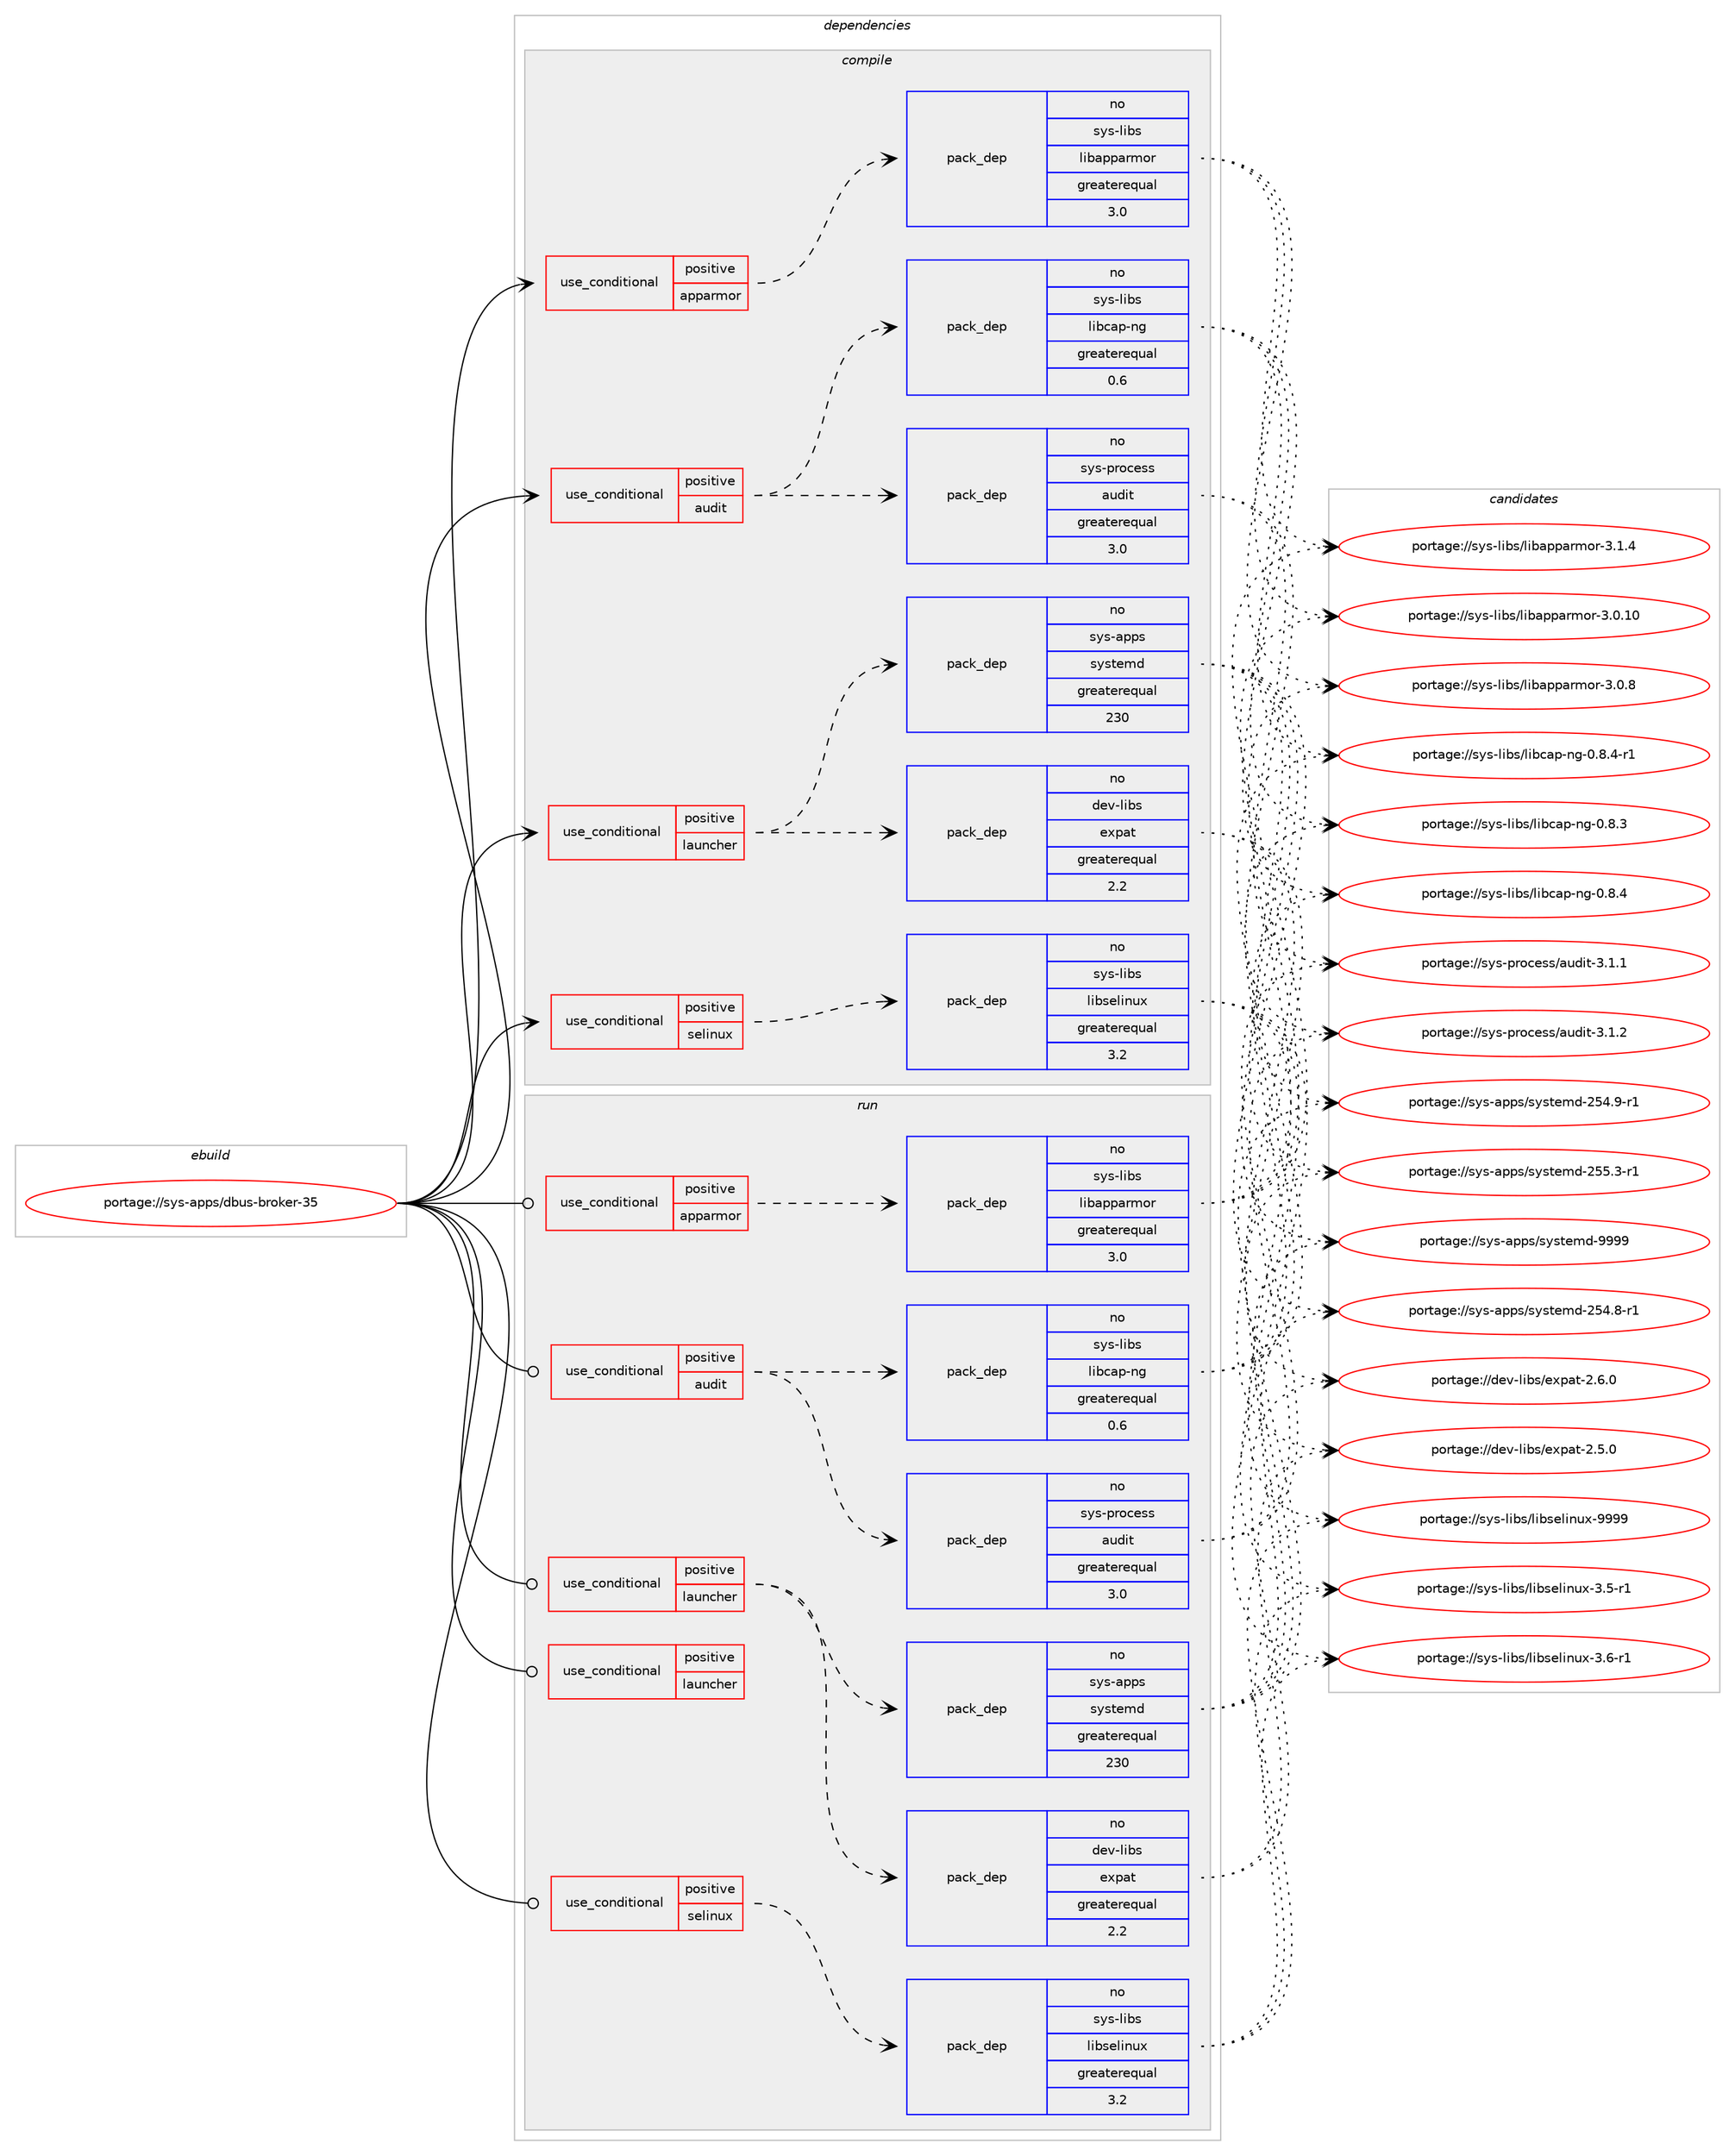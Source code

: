 digraph prolog {

# *************
# Graph options
# *************

newrank=true;
concentrate=true;
compound=true;
graph [rankdir=LR,fontname=Helvetica,fontsize=10,ranksep=1.5];#, ranksep=2.5, nodesep=0.2];
edge  [arrowhead=vee];
node  [fontname=Helvetica,fontsize=10];

# **********
# The ebuild
# **********

subgraph cluster_leftcol {
color=gray;
rank=same;
label=<<i>ebuild</i>>;
id [label="portage://sys-apps/dbus-broker-35", color=red, width=4, href="../sys-apps/dbus-broker-35.svg"];
}

# ****************
# The dependencies
# ****************

subgraph cluster_midcol {
color=gray;
label=<<i>dependencies</i>>;
subgraph cluster_compile {
fillcolor="#eeeeee";
style=filled;
label=<<i>compile</i>>;
subgraph cond11775 {
dependency17096 [label=<<TABLE BORDER="0" CELLBORDER="1" CELLSPACING="0" CELLPADDING="4"><TR><TD ROWSPAN="3" CELLPADDING="10">use_conditional</TD></TR><TR><TD>positive</TD></TR><TR><TD>apparmor</TD></TR></TABLE>>, shape=none, color=red];
subgraph pack5145 {
dependency17097 [label=<<TABLE BORDER="0" CELLBORDER="1" CELLSPACING="0" CELLPADDING="4" WIDTH="220"><TR><TD ROWSPAN="6" CELLPADDING="30">pack_dep</TD></TR><TR><TD WIDTH="110">no</TD></TR><TR><TD>sys-libs</TD></TR><TR><TD>libapparmor</TD></TR><TR><TD>greaterequal</TD></TR><TR><TD>3.0</TD></TR></TABLE>>, shape=none, color=blue];
}
dependency17096:e -> dependency17097:w [weight=20,style="dashed",arrowhead="vee"];
}
id:e -> dependency17096:w [weight=20,style="solid",arrowhead="vee"];
subgraph cond11776 {
dependency17098 [label=<<TABLE BORDER="0" CELLBORDER="1" CELLSPACING="0" CELLPADDING="4"><TR><TD ROWSPAN="3" CELLPADDING="10">use_conditional</TD></TR><TR><TD>positive</TD></TR><TR><TD>audit</TD></TR></TABLE>>, shape=none, color=red];
subgraph pack5146 {
dependency17099 [label=<<TABLE BORDER="0" CELLBORDER="1" CELLSPACING="0" CELLPADDING="4" WIDTH="220"><TR><TD ROWSPAN="6" CELLPADDING="30">pack_dep</TD></TR><TR><TD WIDTH="110">no</TD></TR><TR><TD>sys-process</TD></TR><TR><TD>audit</TD></TR><TR><TD>greaterequal</TD></TR><TR><TD>3.0</TD></TR></TABLE>>, shape=none, color=blue];
}
dependency17098:e -> dependency17099:w [weight=20,style="dashed",arrowhead="vee"];
subgraph pack5147 {
dependency17100 [label=<<TABLE BORDER="0" CELLBORDER="1" CELLSPACING="0" CELLPADDING="4" WIDTH="220"><TR><TD ROWSPAN="6" CELLPADDING="30">pack_dep</TD></TR><TR><TD WIDTH="110">no</TD></TR><TR><TD>sys-libs</TD></TR><TR><TD>libcap-ng</TD></TR><TR><TD>greaterequal</TD></TR><TR><TD>0.6</TD></TR></TABLE>>, shape=none, color=blue];
}
dependency17098:e -> dependency17100:w [weight=20,style="dashed",arrowhead="vee"];
}
id:e -> dependency17098:w [weight=20,style="solid",arrowhead="vee"];
subgraph cond11777 {
dependency17101 [label=<<TABLE BORDER="0" CELLBORDER="1" CELLSPACING="0" CELLPADDING="4"><TR><TD ROWSPAN="3" CELLPADDING="10">use_conditional</TD></TR><TR><TD>positive</TD></TR><TR><TD>launcher</TD></TR></TABLE>>, shape=none, color=red];
subgraph pack5148 {
dependency17102 [label=<<TABLE BORDER="0" CELLBORDER="1" CELLSPACING="0" CELLPADDING="4" WIDTH="220"><TR><TD ROWSPAN="6" CELLPADDING="30">pack_dep</TD></TR><TR><TD WIDTH="110">no</TD></TR><TR><TD>dev-libs</TD></TR><TR><TD>expat</TD></TR><TR><TD>greaterequal</TD></TR><TR><TD>2.2</TD></TR></TABLE>>, shape=none, color=blue];
}
dependency17101:e -> dependency17102:w [weight=20,style="dashed",arrowhead="vee"];
subgraph pack5149 {
dependency17103 [label=<<TABLE BORDER="0" CELLBORDER="1" CELLSPACING="0" CELLPADDING="4" WIDTH="220"><TR><TD ROWSPAN="6" CELLPADDING="30">pack_dep</TD></TR><TR><TD WIDTH="110">no</TD></TR><TR><TD>sys-apps</TD></TR><TR><TD>systemd</TD></TR><TR><TD>greaterequal</TD></TR><TR><TD>230</TD></TR></TABLE>>, shape=none, color=blue];
}
dependency17101:e -> dependency17103:w [weight=20,style="dashed",arrowhead="vee"];
}
id:e -> dependency17101:w [weight=20,style="solid",arrowhead="vee"];
subgraph cond11778 {
dependency17104 [label=<<TABLE BORDER="0" CELLBORDER="1" CELLSPACING="0" CELLPADDING="4"><TR><TD ROWSPAN="3" CELLPADDING="10">use_conditional</TD></TR><TR><TD>positive</TD></TR><TR><TD>selinux</TD></TR></TABLE>>, shape=none, color=red];
subgraph pack5150 {
dependency17105 [label=<<TABLE BORDER="0" CELLBORDER="1" CELLSPACING="0" CELLPADDING="4" WIDTH="220"><TR><TD ROWSPAN="6" CELLPADDING="30">pack_dep</TD></TR><TR><TD WIDTH="110">no</TD></TR><TR><TD>sys-libs</TD></TR><TR><TD>libselinux</TD></TR><TR><TD>greaterequal</TD></TR><TR><TD>3.2</TD></TR></TABLE>>, shape=none, color=blue];
}
dependency17104:e -> dependency17105:w [weight=20,style="dashed",arrowhead="vee"];
}
id:e -> dependency17104:w [weight=20,style="solid",arrowhead="vee"];
}
subgraph cluster_compileandrun {
fillcolor="#eeeeee";
style=filled;
label=<<i>compile and run</i>>;
}
subgraph cluster_run {
fillcolor="#eeeeee";
style=filled;
label=<<i>run</i>>;
subgraph cond11779 {
dependency17106 [label=<<TABLE BORDER="0" CELLBORDER="1" CELLSPACING="0" CELLPADDING="4"><TR><TD ROWSPAN="3" CELLPADDING="10">use_conditional</TD></TR><TR><TD>positive</TD></TR><TR><TD>apparmor</TD></TR></TABLE>>, shape=none, color=red];
subgraph pack5151 {
dependency17107 [label=<<TABLE BORDER="0" CELLBORDER="1" CELLSPACING="0" CELLPADDING="4" WIDTH="220"><TR><TD ROWSPAN="6" CELLPADDING="30">pack_dep</TD></TR><TR><TD WIDTH="110">no</TD></TR><TR><TD>sys-libs</TD></TR><TR><TD>libapparmor</TD></TR><TR><TD>greaterequal</TD></TR><TR><TD>3.0</TD></TR></TABLE>>, shape=none, color=blue];
}
dependency17106:e -> dependency17107:w [weight=20,style="dashed",arrowhead="vee"];
}
id:e -> dependency17106:w [weight=20,style="solid",arrowhead="odot"];
subgraph cond11780 {
dependency17108 [label=<<TABLE BORDER="0" CELLBORDER="1" CELLSPACING="0" CELLPADDING="4"><TR><TD ROWSPAN="3" CELLPADDING="10">use_conditional</TD></TR><TR><TD>positive</TD></TR><TR><TD>audit</TD></TR></TABLE>>, shape=none, color=red];
subgraph pack5152 {
dependency17109 [label=<<TABLE BORDER="0" CELLBORDER="1" CELLSPACING="0" CELLPADDING="4" WIDTH="220"><TR><TD ROWSPAN="6" CELLPADDING="30">pack_dep</TD></TR><TR><TD WIDTH="110">no</TD></TR><TR><TD>sys-process</TD></TR><TR><TD>audit</TD></TR><TR><TD>greaterequal</TD></TR><TR><TD>3.0</TD></TR></TABLE>>, shape=none, color=blue];
}
dependency17108:e -> dependency17109:w [weight=20,style="dashed",arrowhead="vee"];
subgraph pack5153 {
dependency17110 [label=<<TABLE BORDER="0" CELLBORDER="1" CELLSPACING="0" CELLPADDING="4" WIDTH="220"><TR><TD ROWSPAN="6" CELLPADDING="30">pack_dep</TD></TR><TR><TD WIDTH="110">no</TD></TR><TR><TD>sys-libs</TD></TR><TR><TD>libcap-ng</TD></TR><TR><TD>greaterequal</TD></TR><TR><TD>0.6</TD></TR></TABLE>>, shape=none, color=blue];
}
dependency17108:e -> dependency17110:w [weight=20,style="dashed",arrowhead="vee"];
}
id:e -> dependency17108:w [weight=20,style="solid",arrowhead="odot"];
subgraph cond11781 {
dependency17111 [label=<<TABLE BORDER="0" CELLBORDER="1" CELLSPACING="0" CELLPADDING="4"><TR><TD ROWSPAN="3" CELLPADDING="10">use_conditional</TD></TR><TR><TD>positive</TD></TR><TR><TD>launcher</TD></TR></TABLE>>, shape=none, color=red];
subgraph pack5154 {
dependency17112 [label=<<TABLE BORDER="0" CELLBORDER="1" CELLSPACING="0" CELLPADDING="4" WIDTH="220"><TR><TD ROWSPAN="6" CELLPADDING="30">pack_dep</TD></TR><TR><TD WIDTH="110">no</TD></TR><TR><TD>dev-libs</TD></TR><TR><TD>expat</TD></TR><TR><TD>greaterequal</TD></TR><TR><TD>2.2</TD></TR></TABLE>>, shape=none, color=blue];
}
dependency17111:e -> dependency17112:w [weight=20,style="dashed",arrowhead="vee"];
subgraph pack5155 {
dependency17113 [label=<<TABLE BORDER="0" CELLBORDER="1" CELLSPACING="0" CELLPADDING="4" WIDTH="220"><TR><TD ROWSPAN="6" CELLPADDING="30">pack_dep</TD></TR><TR><TD WIDTH="110">no</TD></TR><TR><TD>sys-apps</TD></TR><TR><TD>systemd</TD></TR><TR><TD>greaterequal</TD></TR><TR><TD>230</TD></TR></TABLE>>, shape=none, color=blue];
}
dependency17111:e -> dependency17113:w [weight=20,style="dashed",arrowhead="vee"];
}
id:e -> dependency17111:w [weight=20,style="solid",arrowhead="odot"];
subgraph cond11782 {
dependency17114 [label=<<TABLE BORDER="0" CELLBORDER="1" CELLSPACING="0" CELLPADDING="4"><TR><TD ROWSPAN="3" CELLPADDING="10">use_conditional</TD></TR><TR><TD>positive</TD></TR><TR><TD>launcher</TD></TR></TABLE>>, shape=none, color=red];
# *** BEGIN UNKNOWN DEPENDENCY TYPE (TODO) ***
# dependency17114 -> package_dependency(portage://sys-apps/dbus-broker-35,run,no,sys-apps,dbus,none,[,,],[],[])
# *** END UNKNOWN DEPENDENCY TYPE (TODO) ***

}
id:e -> dependency17114:w [weight=20,style="solid",arrowhead="odot"];
subgraph cond11783 {
dependency17115 [label=<<TABLE BORDER="0" CELLBORDER="1" CELLSPACING="0" CELLPADDING="4"><TR><TD ROWSPAN="3" CELLPADDING="10">use_conditional</TD></TR><TR><TD>positive</TD></TR><TR><TD>selinux</TD></TR></TABLE>>, shape=none, color=red];
subgraph pack5156 {
dependency17116 [label=<<TABLE BORDER="0" CELLBORDER="1" CELLSPACING="0" CELLPADDING="4" WIDTH="220"><TR><TD ROWSPAN="6" CELLPADDING="30">pack_dep</TD></TR><TR><TD WIDTH="110">no</TD></TR><TR><TD>sys-libs</TD></TR><TR><TD>libselinux</TD></TR><TR><TD>greaterequal</TD></TR><TR><TD>3.2</TD></TR></TABLE>>, shape=none, color=blue];
}
dependency17115:e -> dependency17116:w [weight=20,style="dashed",arrowhead="vee"];
}
id:e -> dependency17115:w [weight=20,style="solid",arrowhead="odot"];
}
}

# **************
# The candidates
# **************

subgraph cluster_choices {
rank=same;
color=gray;
label=<<i>candidates</i>>;

subgraph choice5145 {
color=black;
nodesep=1;
choice11512111545108105981154710810598971121129711410911111445514648464948 [label="portage://sys-libs/libapparmor-3.0.10", color=red, width=4,href="../sys-libs/libapparmor-3.0.10.svg"];
choice115121115451081059811547108105989711211297114109111114455146484656 [label="portage://sys-libs/libapparmor-3.0.8", color=red, width=4,href="../sys-libs/libapparmor-3.0.8.svg"];
choice115121115451081059811547108105989711211297114109111114455146494652 [label="portage://sys-libs/libapparmor-3.1.4", color=red, width=4,href="../sys-libs/libapparmor-3.1.4.svg"];
dependency17097:e -> choice11512111545108105981154710810598971121129711410911111445514648464948:w [style=dotted,weight="100"];
dependency17097:e -> choice115121115451081059811547108105989711211297114109111114455146484656:w [style=dotted,weight="100"];
dependency17097:e -> choice115121115451081059811547108105989711211297114109111114455146494652:w [style=dotted,weight="100"];
}
subgraph choice5146 {
color=black;
nodesep=1;
choice11512111545112114111991011151154797117100105116455146494649 [label="portage://sys-process/audit-3.1.1", color=red, width=4,href="../sys-process/audit-3.1.1.svg"];
choice11512111545112114111991011151154797117100105116455146494650 [label="portage://sys-process/audit-3.1.2", color=red, width=4,href="../sys-process/audit-3.1.2.svg"];
dependency17099:e -> choice11512111545112114111991011151154797117100105116455146494649:w [style=dotted,weight="100"];
dependency17099:e -> choice11512111545112114111991011151154797117100105116455146494650:w [style=dotted,weight="100"];
}
subgraph choice5147 {
color=black;
nodesep=1;
choice11512111545108105981154710810598999711245110103454846564651 [label="portage://sys-libs/libcap-ng-0.8.3", color=red, width=4,href="../sys-libs/libcap-ng-0.8.3.svg"];
choice11512111545108105981154710810598999711245110103454846564652 [label="portage://sys-libs/libcap-ng-0.8.4", color=red, width=4,href="../sys-libs/libcap-ng-0.8.4.svg"];
choice115121115451081059811547108105989997112451101034548465646524511449 [label="portage://sys-libs/libcap-ng-0.8.4-r1", color=red, width=4,href="../sys-libs/libcap-ng-0.8.4-r1.svg"];
dependency17100:e -> choice11512111545108105981154710810598999711245110103454846564651:w [style=dotted,weight="100"];
dependency17100:e -> choice11512111545108105981154710810598999711245110103454846564652:w [style=dotted,weight="100"];
dependency17100:e -> choice115121115451081059811547108105989997112451101034548465646524511449:w [style=dotted,weight="100"];
}
subgraph choice5148 {
color=black;
nodesep=1;
choice10010111845108105981154710112011297116455046534648 [label="portage://dev-libs/expat-2.5.0", color=red, width=4,href="../dev-libs/expat-2.5.0.svg"];
choice10010111845108105981154710112011297116455046544648 [label="portage://dev-libs/expat-2.6.0", color=red, width=4,href="../dev-libs/expat-2.6.0.svg"];
dependency17102:e -> choice10010111845108105981154710112011297116455046534648:w [style=dotted,weight="100"];
dependency17102:e -> choice10010111845108105981154710112011297116455046544648:w [style=dotted,weight="100"];
}
subgraph choice5149 {
color=black;
nodesep=1;
choice1151211154597112112115471151211151161011091004550535246564511449 [label="portage://sys-apps/systemd-254.8-r1", color=red, width=4,href="../sys-apps/systemd-254.8-r1.svg"];
choice1151211154597112112115471151211151161011091004550535246574511449 [label="portage://sys-apps/systemd-254.9-r1", color=red, width=4,href="../sys-apps/systemd-254.9-r1.svg"];
choice1151211154597112112115471151211151161011091004550535346514511449 [label="portage://sys-apps/systemd-255.3-r1", color=red, width=4,href="../sys-apps/systemd-255.3-r1.svg"];
choice1151211154597112112115471151211151161011091004557575757 [label="portage://sys-apps/systemd-9999", color=red, width=4,href="../sys-apps/systemd-9999.svg"];
dependency17103:e -> choice1151211154597112112115471151211151161011091004550535246564511449:w [style=dotted,weight="100"];
dependency17103:e -> choice1151211154597112112115471151211151161011091004550535246574511449:w [style=dotted,weight="100"];
dependency17103:e -> choice1151211154597112112115471151211151161011091004550535346514511449:w [style=dotted,weight="100"];
dependency17103:e -> choice1151211154597112112115471151211151161011091004557575757:w [style=dotted,weight="100"];
}
subgraph choice5150 {
color=black;
nodesep=1;
choice11512111545108105981154710810598115101108105110117120455146534511449 [label="portage://sys-libs/libselinux-3.5-r1", color=red, width=4,href="../sys-libs/libselinux-3.5-r1.svg"];
choice11512111545108105981154710810598115101108105110117120455146544511449 [label="portage://sys-libs/libselinux-3.6-r1", color=red, width=4,href="../sys-libs/libselinux-3.6-r1.svg"];
choice115121115451081059811547108105981151011081051101171204557575757 [label="portage://sys-libs/libselinux-9999", color=red, width=4,href="../sys-libs/libselinux-9999.svg"];
dependency17105:e -> choice11512111545108105981154710810598115101108105110117120455146534511449:w [style=dotted,weight="100"];
dependency17105:e -> choice11512111545108105981154710810598115101108105110117120455146544511449:w [style=dotted,weight="100"];
dependency17105:e -> choice115121115451081059811547108105981151011081051101171204557575757:w [style=dotted,weight="100"];
}
subgraph choice5151 {
color=black;
nodesep=1;
choice11512111545108105981154710810598971121129711410911111445514648464948 [label="portage://sys-libs/libapparmor-3.0.10", color=red, width=4,href="../sys-libs/libapparmor-3.0.10.svg"];
choice115121115451081059811547108105989711211297114109111114455146484656 [label="portage://sys-libs/libapparmor-3.0.8", color=red, width=4,href="../sys-libs/libapparmor-3.0.8.svg"];
choice115121115451081059811547108105989711211297114109111114455146494652 [label="portage://sys-libs/libapparmor-3.1.4", color=red, width=4,href="../sys-libs/libapparmor-3.1.4.svg"];
dependency17107:e -> choice11512111545108105981154710810598971121129711410911111445514648464948:w [style=dotted,weight="100"];
dependency17107:e -> choice115121115451081059811547108105989711211297114109111114455146484656:w [style=dotted,weight="100"];
dependency17107:e -> choice115121115451081059811547108105989711211297114109111114455146494652:w [style=dotted,weight="100"];
}
subgraph choice5152 {
color=black;
nodesep=1;
choice11512111545112114111991011151154797117100105116455146494649 [label="portage://sys-process/audit-3.1.1", color=red, width=4,href="../sys-process/audit-3.1.1.svg"];
choice11512111545112114111991011151154797117100105116455146494650 [label="portage://sys-process/audit-3.1.2", color=red, width=4,href="../sys-process/audit-3.1.2.svg"];
dependency17109:e -> choice11512111545112114111991011151154797117100105116455146494649:w [style=dotted,weight="100"];
dependency17109:e -> choice11512111545112114111991011151154797117100105116455146494650:w [style=dotted,weight="100"];
}
subgraph choice5153 {
color=black;
nodesep=1;
choice11512111545108105981154710810598999711245110103454846564651 [label="portage://sys-libs/libcap-ng-0.8.3", color=red, width=4,href="../sys-libs/libcap-ng-0.8.3.svg"];
choice11512111545108105981154710810598999711245110103454846564652 [label="portage://sys-libs/libcap-ng-0.8.4", color=red, width=4,href="../sys-libs/libcap-ng-0.8.4.svg"];
choice115121115451081059811547108105989997112451101034548465646524511449 [label="portage://sys-libs/libcap-ng-0.8.4-r1", color=red, width=4,href="../sys-libs/libcap-ng-0.8.4-r1.svg"];
dependency17110:e -> choice11512111545108105981154710810598999711245110103454846564651:w [style=dotted,weight="100"];
dependency17110:e -> choice11512111545108105981154710810598999711245110103454846564652:w [style=dotted,weight="100"];
dependency17110:e -> choice115121115451081059811547108105989997112451101034548465646524511449:w [style=dotted,weight="100"];
}
subgraph choice5154 {
color=black;
nodesep=1;
choice10010111845108105981154710112011297116455046534648 [label="portage://dev-libs/expat-2.5.0", color=red, width=4,href="../dev-libs/expat-2.5.0.svg"];
choice10010111845108105981154710112011297116455046544648 [label="portage://dev-libs/expat-2.6.0", color=red, width=4,href="../dev-libs/expat-2.6.0.svg"];
dependency17112:e -> choice10010111845108105981154710112011297116455046534648:w [style=dotted,weight="100"];
dependency17112:e -> choice10010111845108105981154710112011297116455046544648:w [style=dotted,weight="100"];
}
subgraph choice5155 {
color=black;
nodesep=1;
choice1151211154597112112115471151211151161011091004550535246564511449 [label="portage://sys-apps/systemd-254.8-r1", color=red, width=4,href="../sys-apps/systemd-254.8-r1.svg"];
choice1151211154597112112115471151211151161011091004550535246574511449 [label="portage://sys-apps/systemd-254.9-r1", color=red, width=4,href="../sys-apps/systemd-254.9-r1.svg"];
choice1151211154597112112115471151211151161011091004550535346514511449 [label="portage://sys-apps/systemd-255.3-r1", color=red, width=4,href="../sys-apps/systemd-255.3-r1.svg"];
choice1151211154597112112115471151211151161011091004557575757 [label="portage://sys-apps/systemd-9999", color=red, width=4,href="../sys-apps/systemd-9999.svg"];
dependency17113:e -> choice1151211154597112112115471151211151161011091004550535246564511449:w [style=dotted,weight="100"];
dependency17113:e -> choice1151211154597112112115471151211151161011091004550535246574511449:w [style=dotted,weight="100"];
dependency17113:e -> choice1151211154597112112115471151211151161011091004550535346514511449:w [style=dotted,weight="100"];
dependency17113:e -> choice1151211154597112112115471151211151161011091004557575757:w [style=dotted,weight="100"];
}
subgraph choice5156 {
color=black;
nodesep=1;
choice11512111545108105981154710810598115101108105110117120455146534511449 [label="portage://sys-libs/libselinux-3.5-r1", color=red, width=4,href="../sys-libs/libselinux-3.5-r1.svg"];
choice11512111545108105981154710810598115101108105110117120455146544511449 [label="portage://sys-libs/libselinux-3.6-r1", color=red, width=4,href="../sys-libs/libselinux-3.6-r1.svg"];
choice115121115451081059811547108105981151011081051101171204557575757 [label="portage://sys-libs/libselinux-9999", color=red, width=4,href="../sys-libs/libselinux-9999.svg"];
dependency17116:e -> choice11512111545108105981154710810598115101108105110117120455146534511449:w [style=dotted,weight="100"];
dependency17116:e -> choice11512111545108105981154710810598115101108105110117120455146544511449:w [style=dotted,weight="100"];
dependency17116:e -> choice115121115451081059811547108105981151011081051101171204557575757:w [style=dotted,weight="100"];
}
}

}
